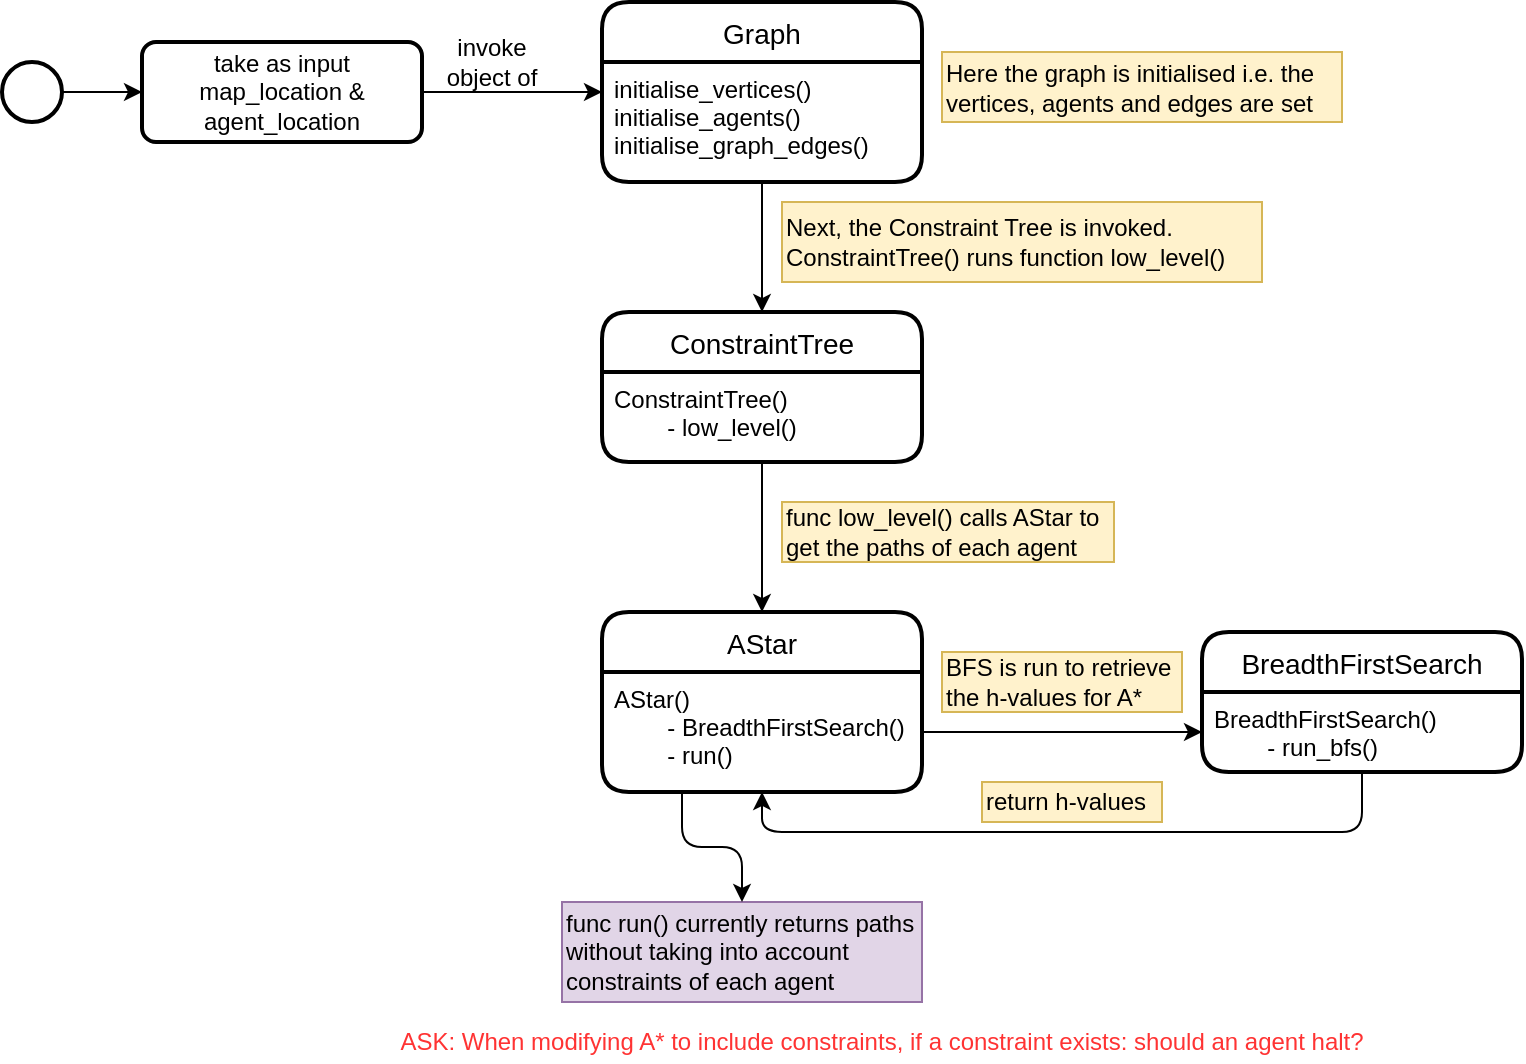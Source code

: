 <mxfile version="14.9.3" type="github">
  <diagram id="DN-ubVcqQUR2WmLMZ6iB" name="Page-1">
    <mxGraphModel dx="946" dy="618" grid="1" gridSize="10" guides="1" tooltips="1" connect="1" arrows="1" fold="1" page="1" pageScale="1" pageWidth="827" pageHeight="1169" math="0" shadow="0">
      <root>
        <mxCell id="0" />
        <mxCell id="1" parent="0" />
        <mxCell id="y5bsp4lvUPBrrIM6-5Ht-1" value="Graph" style="swimlane;childLayout=stackLayout;horizontal=1;startSize=30;horizontalStack=0;rounded=1;fontSize=14;fontStyle=0;strokeWidth=2;resizeParent=0;resizeLast=1;shadow=0;dashed=0;align=center;" parent="1" vertex="1">
          <mxGeometry x="330" y="80" width="160" height="90" as="geometry">
            <mxRectangle x="330" y="320" width="70" height="30" as="alternateBounds" />
          </mxGeometry>
        </mxCell>
        <mxCell id="y5bsp4lvUPBrrIM6-5Ht-2" value="initialise_vertices()&#xa;initialise_agents()&#xa;initialise_graph_edges()" style="align=left;strokeColor=none;fillColor=none;spacingLeft=4;fontSize=12;verticalAlign=top;resizable=0;rotatable=0;part=1;" parent="y5bsp4lvUPBrrIM6-5Ht-1" vertex="1">
          <mxGeometry y="30" width="160" height="60" as="geometry" />
        </mxCell>
        <mxCell id="y5bsp4lvUPBrrIM6-5Ht-4" value="invoke object of" style="text;html=1;strokeColor=none;fillColor=none;align=center;verticalAlign=middle;whiteSpace=wrap;rounded=0;sketch=0;" parent="1" vertex="1">
          <mxGeometry x="240" y="100" width="70" height="20" as="geometry" />
        </mxCell>
        <mxCell id="y5bsp4lvUPBrrIM6-5Ht-7" value="" style="edgeStyle=orthogonalEdgeStyle;curved=0;rounded=1;sketch=0;orthogonalLoop=1;jettySize=auto;html=1;" parent="1" source="y5bsp4lvUPBrrIM6-5Ht-5" target="y5bsp4lvUPBrrIM6-5Ht-6" edge="1">
          <mxGeometry relative="1" as="geometry" />
        </mxCell>
        <mxCell id="y5bsp4lvUPBrrIM6-5Ht-5" value="" style="strokeWidth=2;html=1;shape=mxgraph.flowchart.start_2;whiteSpace=wrap;rounded=0;sketch=0;" parent="1" vertex="1">
          <mxGeometry x="30" y="110" width="30" height="30" as="geometry" />
        </mxCell>
        <mxCell id="y5bsp4lvUPBrrIM6-5Ht-28" style="edgeStyle=orthogonalEdgeStyle;curved=0;rounded=1;sketch=0;orthogonalLoop=1;jettySize=auto;html=1;entryX=0;entryY=0.25;entryDx=0;entryDy=0;" parent="1" source="y5bsp4lvUPBrrIM6-5Ht-6" target="y5bsp4lvUPBrrIM6-5Ht-2" edge="1">
          <mxGeometry relative="1" as="geometry" />
        </mxCell>
        <mxCell id="y5bsp4lvUPBrrIM6-5Ht-6" value="take as input map_location &amp;amp; agent_location" style="rounded=1;whiteSpace=wrap;html=1;absoluteArcSize=1;arcSize=14;strokeWidth=2;sketch=0;" parent="1" vertex="1">
          <mxGeometry x="100" y="100" width="140" height="50" as="geometry" />
        </mxCell>
        <mxCell id="y5bsp4lvUPBrrIM6-5Ht-10" value="ConstraintTree" style="swimlane;childLayout=stackLayout;horizontal=1;startSize=30;horizontalStack=0;rounded=1;fontSize=14;fontStyle=0;strokeWidth=2;resizeParent=0;resizeLast=1;shadow=0;dashed=0;align=center;" parent="1" vertex="1">
          <mxGeometry x="330" y="235" width="160" height="75" as="geometry">
            <mxRectangle x="330" y="320" width="70" height="30" as="alternateBounds" />
          </mxGeometry>
        </mxCell>
        <mxCell id="y5bsp4lvUPBrrIM6-5Ht-11" value="ConstraintTree()&#xa;        - low_level()" style="align=left;strokeColor=none;fillColor=none;spacingLeft=4;fontSize=12;verticalAlign=top;resizable=0;rotatable=0;part=1;" parent="y5bsp4lvUPBrrIM6-5Ht-10" vertex="1">
          <mxGeometry y="30" width="160" height="45" as="geometry" />
        </mxCell>
        <mxCell id="y5bsp4lvUPBrrIM6-5Ht-12" style="edgeStyle=orthogonalEdgeStyle;curved=0;rounded=1;sketch=0;orthogonalLoop=1;jettySize=auto;html=1;entryX=0.5;entryY=0;entryDx=0;entryDy=0;" parent="1" source="y5bsp4lvUPBrrIM6-5Ht-2" target="y5bsp4lvUPBrrIM6-5Ht-10" edge="1">
          <mxGeometry relative="1" as="geometry" />
        </mxCell>
        <mxCell id="y5bsp4lvUPBrrIM6-5Ht-16" value="Here the graph is initialised i.e. the vertices, agents and edges are set" style="rounded=0;whiteSpace=wrap;html=1;sketch=0;align=left;verticalAlign=middle;fillColor=#fff2cc;strokeColor=#d6b656;" parent="1" vertex="1">
          <mxGeometry x="500" y="105" width="200" height="35" as="geometry" />
        </mxCell>
        <mxCell id="y5bsp4lvUPBrrIM6-5Ht-17" value="Next, the Constraint Tree is invoked. ConstraintTree() runs function low_level()" style="rounded=0;whiteSpace=wrap;html=1;sketch=0;align=left;verticalAlign=middle;fillColor=#fff2cc;strokeColor=#d6b656;" parent="1" vertex="1">
          <mxGeometry x="420" y="180" width="240" height="40" as="geometry" />
        </mxCell>
        <mxCell id="y5bsp4lvUPBrrIM6-5Ht-18" value="AStar" style="swimlane;childLayout=stackLayout;horizontal=1;startSize=30;horizontalStack=0;rounded=1;fontSize=14;fontStyle=0;strokeWidth=2;resizeParent=0;resizeLast=1;shadow=0;dashed=0;align=center;" parent="1" vertex="1">
          <mxGeometry x="330" y="385" width="160" height="90" as="geometry">
            <mxRectangle x="330" y="320" width="70" height="30" as="alternateBounds" />
          </mxGeometry>
        </mxCell>
        <mxCell id="y5bsp4lvUPBrrIM6-5Ht-19" value="AStar()&#xa;        - BreadthFirstSearch()&#xa;        - run()" style="align=left;strokeColor=none;fillColor=none;spacingLeft=4;fontSize=12;verticalAlign=top;resizable=0;rotatable=0;part=1;" parent="y5bsp4lvUPBrrIM6-5Ht-18" vertex="1">
          <mxGeometry y="30" width="160" height="60" as="geometry" />
        </mxCell>
        <mxCell id="y5bsp4lvUPBrrIM6-5Ht-20" style="edgeStyle=orthogonalEdgeStyle;curved=0;rounded=1;sketch=0;orthogonalLoop=1;jettySize=auto;html=1;entryX=0.5;entryY=0;entryDx=0;entryDy=0;" parent="1" source="y5bsp4lvUPBrrIM6-5Ht-11" target="y5bsp4lvUPBrrIM6-5Ht-18" edge="1">
          <mxGeometry relative="1" as="geometry" />
        </mxCell>
        <mxCell id="y5bsp4lvUPBrrIM6-5Ht-21" value="func low_level() calls AStar to get the paths of each agent" style="rounded=0;whiteSpace=wrap;html=1;sketch=0;align=left;verticalAlign=middle;fillColor=#fff2cc;strokeColor=#d6b656;" parent="1" vertex="1">
          <mxGeometry x="420" y="330" width="166" height="30" as="geometry" />
        </mxCell>
        <mxCell id="y5bsp4lvUPBrrIM6-5Ht-22" value="BreadthFirstSearch" style="swimlane;childLayout=stackLayout;horizontal=1;startSize=30;horizontalStack=0;rounded=1;fontSize=14;fontStyle=0;strokeWidth=2;resizeParent=0;resizeLast=1;shadow=0;dashed=0;align=center;" parent="1" vertex="1">
          <mxGeometry x="630" y="395" width="160" height="70" as="geometry">
            <mxRectangle x="330" y="320" width="70" height="30" as="alternateBounds" />
          </mxGeometry>
        </mxCell>
        <mxCell id="y5bsp4lvUPBrrIM6-5Ht-23" value="BreadthFirstSearch()&#xa;        - run_bfs()" style="align=left;strokeColor=none;fillColor=none;spacingLeft=4;fontSize=12;verticalAlign=top;resizable=0;rotatable=0;part=1;" parent="y5bsp4lvUPBrrIM6-5Ht-22" vertex="1">
          <mxGeometry y="30" width="160" height="40" as="geometry" />
        </mxCell>
        <mxCell id="y5bsp4lvUPBrrIM6-5Ht-24" style="edgeStyle=orthogonalEdgeStyle;curved=0;rounded=1;sketch=0;orthogonalLoop=1;jettySize=auto;html=1;" parent="1" source="y5bsp4lvUPBrrIM6-5Ht-19" target="y5bsp4lvUPBrrIM6-5Ht-23" edge="1">
          <mxGeometry relative="1" as="geometry" />
        </mxCell>
        <mxCell id="y5bsp4lvUPBrrIM6-5Ht-25" value="BFS is run to retrieve the h-values for A*" style="rounded=0;whiteSpace=wrap;html=1;sketch=0;align=left;verticalAlign=middle;fillColor=#fff2cc;strokeColor=#d6b656;" parent="1" vertex="1">
          <mxGeometry x="500" y="405" width="120" height="30" as="geometry" />
        </mxCell>
        <mxCell id="y5bsp4lvUPBrrIM6-5Ht-26" style="edgeStyle=orthogonalEdgeStyle;curved=0;rounded=1;sketch=0;orthogonalLoop=1;jettySize=auto;html=1;entryX=0.5;entryY=1;entryDx=0;entryDy=0;exitX=0.5;exitY=1;exitDx=0;exitDy=0;" parent="1" source="y5bsp4lvUPBrrIM6-5Ht-23" target="y5bsp4lvUPBrrIM6-5Ht-19" edge="1">
          <mxGeometry relative="1" as="geometry" />
        </mxCell>
        <mxCell id="y5bsp4lvUPBrrIM6-5Ht-29" value="return h-values" style="rounded=0;whiteSpace=wrap;html=1;sketch=0;align=left;verticalAlign=middle;fillColor=#fff2cc;strokeColor=#d6b656;" parent="1" vertex="1">
          <mxGeometry x="520" y="470" width="90" height="20" as="geometry" />
        </mxCell>
        <mxCell id="y5bsp4lvUPBrrIM6-5Ht-30" value="func run() currently returns paths without taking into account constraints of each agent" style="rounded=0;whiteSpace=wrap;html=1;sketch=0;align=left;verticalAlign=middle;fillColor=#e1d5e7;strokeColor=#9673a6;" parent="1" vertex="1">
          <mxGeometry x="310" y="530" width="180" height="50" as="geometry" />
        </mxCell>
        <mxCell id="y5bsp4lvUPBrrIM6-5Ht-31" style="edgeStyle=orthogonalEdgeStyle;curved=0;rounded=1;sketch=0;orthogonalLoop=1;jettySize=auto;html=1;entryX=0.5;entryY=0;entryDx=0;entryDy=0;exitX=0.25;exitY=1;exitDx=0;exitDy=0;" parent="1" source="y5bsp4lvUPBrrIM6-5Ht-19" target="y5bsp4lvUPBrrIM6-5Ht-30" edge="1">
          <mxGeometry relative="1" as="geometry" />
        </mxCell>
        <mxCell id="hEXTEdTeWcGkVCfoJ0OC-1" value="&lt;font color=&quot;#ff3333&quot;&gt;ASK: When modifying A* to include constraints, if a constraint exists: should an agent halt?&lt;/font&gt;" style="text;html=1;strokeColor=none;fillColor=none;align=center;verticalAlign=middle;whiteSpace=wrap;rounded=0;sketch=0;" vertex="1" parent="1">
          <mxGeometry x="210" y="590" width="520" height="20" as="geometry" />
        </mxCell>
      </root>
    </mxGraphModel>
  </diagram>
</mxfile>
